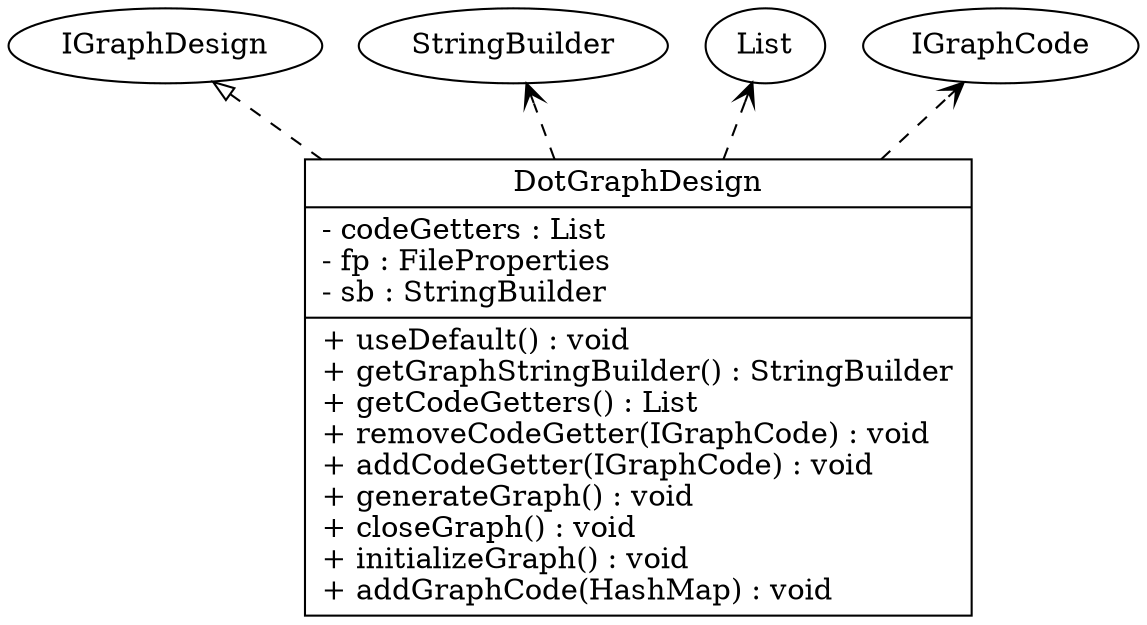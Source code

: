 digraph G{
rankdir=BT;
DotGraphDesign [
shape="record",
label = "{DotGraphDesign|- codeGetters : List\l- fp : FileProperties\l- sb : StringBuilder\l|+ useDefault() : void\l+ getGraphStringBuilder() : StringBuilder\l+ getCodeGetters() : List\l+ removeCodeGetter(IGraphCode) : void\l+ addCodeGetter(IGraphCode) : void\l+ generateGraph() : void\l+ closeGraph() : void\l+ initializeGraph() : void\l+ addGraphCode(HashMap) : void\l}"
];DotGraphDesign -> IGraphDesign [arrowhead="onormal", style="dashed"];DotGraphDesign -> StringBuilder [arrowhead="open", style="dashed"];DotGraphDesign -> List [arrowhead="open", style="dashed"];DotGraphDesign -> IGraphCode [arrowhead="open", style="dashed"];}